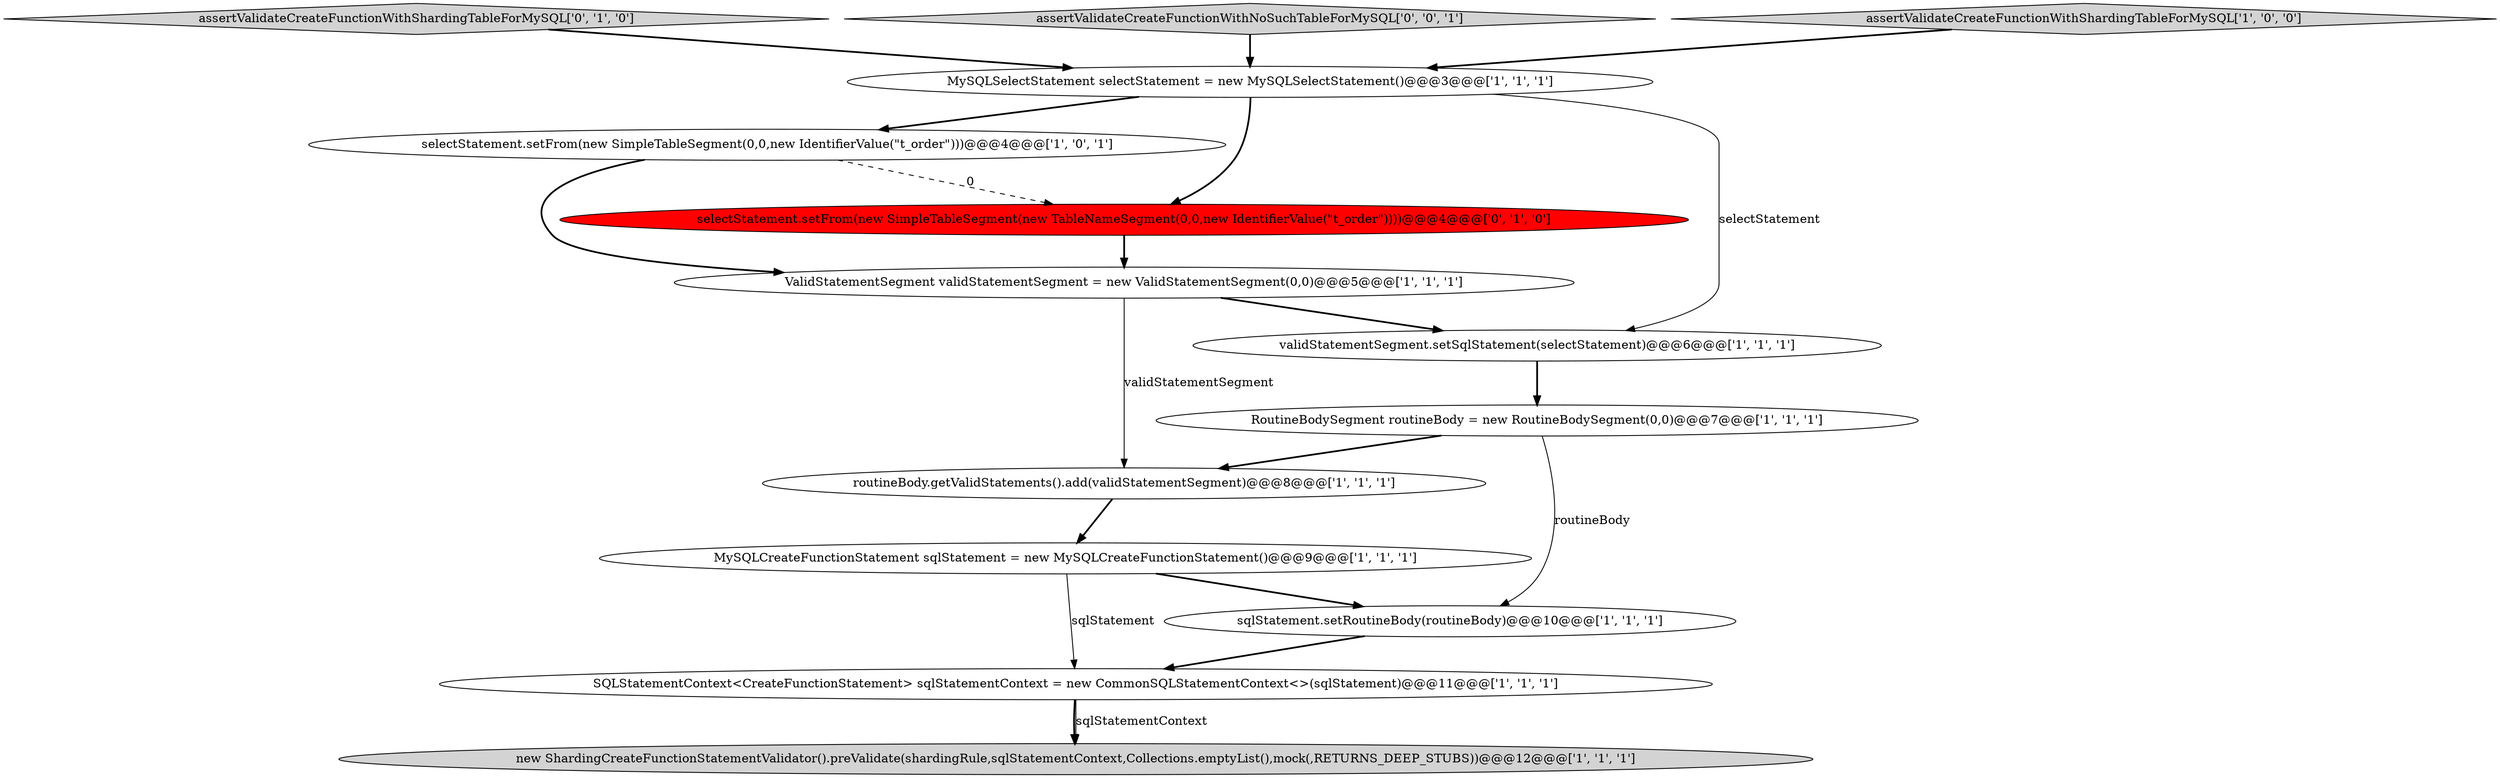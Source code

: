 digraph {
7 [style = filled, label = "selectStatement.setFrom(new SimpleTableSegment(0,0,new IdentifierValue(\"t_order\")))@@@4@@@['1', '0', '1']", fillcolor = white, shape = ellipse image = "AAA0AAABBB1BBB"];
4 [style = filled, label = "routineBody.getValidStatements().add(validStatementSegment)@@@8@@@['1', '1', '1']", fillcolor = white, shape = ellipse image = "AAA0AAABBB1BBB"];
10 [style = filled, label = "sqlStatement.setRoutineBody(routineBody)@@@10@@@['1', '1', '1']", fillcolor = white, shape = ellipse image = "AAA0AAABBB1BBB"];
12 [style = filled, label = "selectStatement.setFrom(new SimpleTableSegment(new TableNameSegment(0,0,new IdentifierValue(\"t_order\"))))@@@4@@@['0', '1', '0']", fillcolor = red, shape = ellipse image = "AAA1AAABBB2BBB"];
3 [style = filled, label = "validStatementSegment.setSqlStatement(selectStatement)@@@6@@@['1', '1', '1']", fillcolor = white, shape = ellipse image = "AAA0AAABBB1BBB"];
11 [style = filled, label = "assertValidateCreateFunctionWithShardingTableForMySQL['0', '1', '0']", fillcolor = lightgray, shape = diamond image = "AAA0AAABBB2BBB"];
13 [style = filled, label = "assertValidateCreateFunctionWithNoSuchTableForMySQL['0', '0', '1']", fillcolor = lightgray, shape = diamond image = "AAA0AAABBB3BBB"];
5 [style = filled, label = "assertValidateCreateFunctionWithShardingTableForMySQL['1', '0', '0']", fillcolor = lightgray, shape = diamond image = "AAA0AAABBB1BBB"];
2 [style = filled, label = "MySQLCreateFunctionStatement sqlStatement = new MySQLCreateFunctionStatement()@@@9@@@['1', '1', '1']", fillcolor = white, shape = ellipse image = "AAA0AAABBB1BBB"];
1 [style = filled, label = "ValidStatementSegment validStatementSegment = new ValidStatementSegment(0,0)@@@5@@@['1', '1', '1']", fillcolor = white, shape = ellipse image = "AAA0AAABBB1BBB"];
6 [style = filled, label = "MySQLSelectStatement selectStatement = new MySQLSelectStatement()@@@3@@@['1', '1', '1']", fillcolor = white, shape = ellipse image = "AAA0AAABBB1BBB"];
0 [style = filled, label = "SQLStatementContext<CreateFunctionStatement> sqlStatementContext = new CommonSQLStatementContext<>(sqlStatement)@@@11@@@['1', '1', '1']", fillcolor = white, shape = ellipse image = "AAA0AAABBB1BBB"];
8 [style = filled, label = "RoutineBodySegment routineBody = new RoutineBodySegment(0,0)@@@7@@@['1', '1', '1']", fillcolor = white, shape = ellipse image = "AAA0AAABBB1BBB"];
9 [style = filled, label = "new ShardingCreateFunctionStatementValidator().preValidate(shardingRule,sqlStatementContext,Collections.emptyList(),mock(,RETURNS_DEEP_STUBS))@@@12@@@['1', '1', '1']", fillcolor = lightgray, shape = ellipse image = "AAA0AAABBB1BBB"];
1->3 [style = bold, label=""];
7->12 [style = dashed, label="0"];
1->4 [style = solid, label="validStatementSegment"];
0->9 [style = bold, label=""];
7->1 [style = bold, label=""];
8->4 [style = bold, label=""];
4->2 [style = bold, label=""];
5->6 [style = bold, label=""];
6->7 [style = bold, label=""];
13->6 [style = bold, label=""];
6->3 [style = solid, label="selectStatement"];
2->10 [style = bold, label=""];
12->1 [style = bold, label=""];
2->0 [style = solid, label="sqlStatement"];
0->9 [style = solid, label="sqlStatementContext"];
3->8 [style = bold, label=""];
10->0 [style = bold, label=""];
11->6 [style = bold, label=""];
8->10 [style = solid, label="routineBody"];
6->12 [style = bold, label=""];
}

